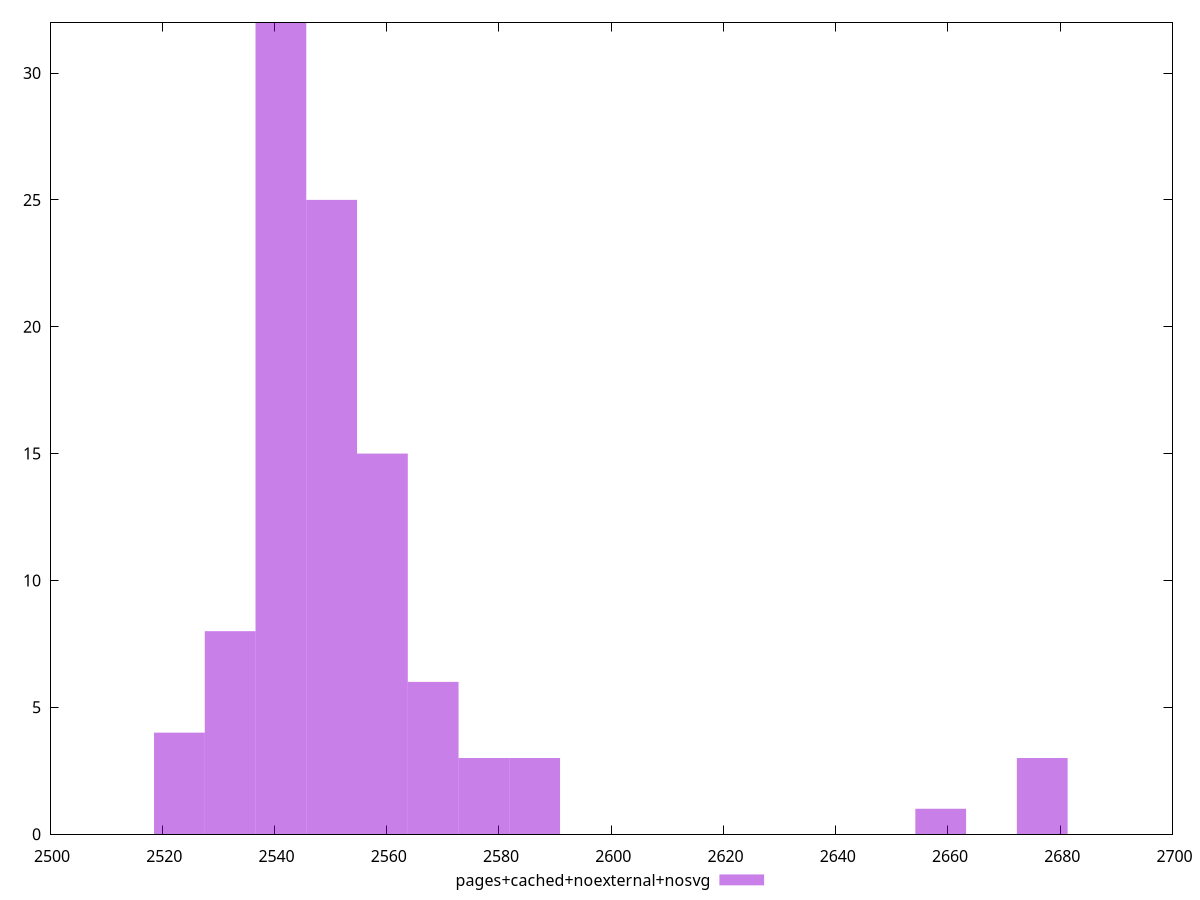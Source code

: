 $_pagesCachedNoexternalNosvg <<EOF
2586.3567573876276 3
2550.1839356059822 25
2559.2271410513936 15
2676.7888118417404 3
2541.140730160571 32
2568.270346496805 6
2532.09752471516 8
2577.3135519422162 3
2523.0543192697487 4
2658.7024009509178 1
EOF
set key outside below
set terminal pngcairo
set output "report_00005_2020-11-02T22-26-11.212Z/speed-index/pages+cached+noexternal+nosvg//raw_hist.png"
set yrange [0:32]
set boxwidth 9.043205445411285
set style fill transparent solid 0.5 noborder
plot $_pagesCachedNoexternalNosvg title "pages+cached+noexternal+nosvg" with boxes ,